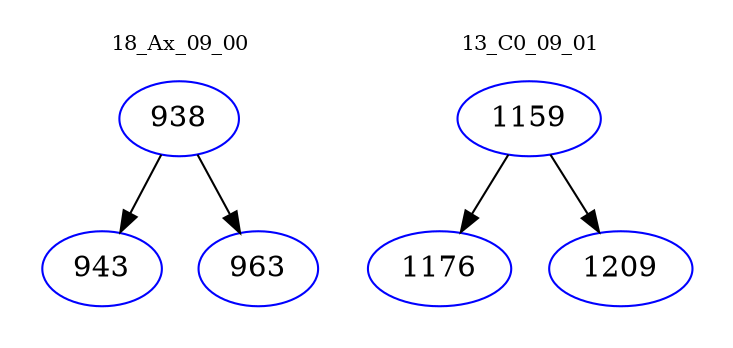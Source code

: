 digraph{
subgraph cluster_0 {
color = white
label = "18_Ax_09_00";
fontsize=10;
T0_938 [label="938", color="blue"]
T0_938 -> T0_943 [color="black"]
T0_943 [label="943", color="blue"]
T0_938 -> T0_963 [color="black"]
T0_963 [label="963", color="blue"]
}
subgraph cluster_1 {
color = white
label = "13_C0_09_01";
fontsize=10;
T1_1159 [label="1159", color="blue"]
T1_1159 -> T1_1176 [color="black"]
T1_1176 [label="1176", color="blue"]
T1_1159 -> T1_1209 [color="black"]
T1_1209 [label="1209", color="blue"]
}
}
